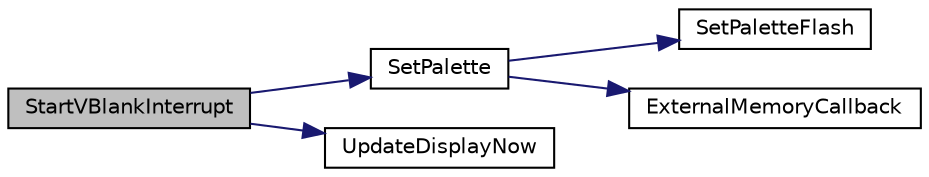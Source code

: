 digraph "StartVBlankInterrupt"
{
  edge [fontname="Helvetica",fontsize="10",labelfontname="Helvetica",labelfontsize="10"];
  node [fontname="Helvetica",fontsize="10",shape=record];
  rankdir="LR";
  Node1 [label="StartVBlankInterrupt",height=0.2,width=0.4,color="black", fillcolor="grey75", style="filled", fontcolor="black"];
  Node1 -> Node2 [color="midnightblue",fontsize="10",style="solid"];
  Node2 [label="SetPalette",height=0.2,width=0.4,color="black", fillcolor="white", style="filled",URL="$_palette_8c.html#a4cd91e710974fcd3eead8f1667fee977"];
  Node2 -> Node3 [color="midnightblue",fontsize="10",style="solid"];
  Node3 [label="SetPaletteFlash",height=0.2,width=0.4,color="black", fillcolor="white", style="filled",URL="$mchp_gfx_drv_8c.html#a5b1160328a539357debe96458c181cb5"];
  Node2 -> Node4 [color="midnightblue",fontsize="10",style="solid"];
  Node4 [label="ExternalMemoryCallback",height=0.2,width=0.4,color="black", fillcolor="white", style="filled",URL="$_primitive_8h.html#ae99cb247f7820909774ce7f4d345fc55"];
  Node1 -> Node5 [color="midnightblue",fontsize="10",style="solid"];
  Node5 [label="UpdateDisplayNow",height=0.2,width=0.4,color="black", fillcolor="white", style="filled",URL="$mchp_gfx_drv_8c.html#a9a8ad1167b88569cdd7f8aafc4f48ba2"];
}
